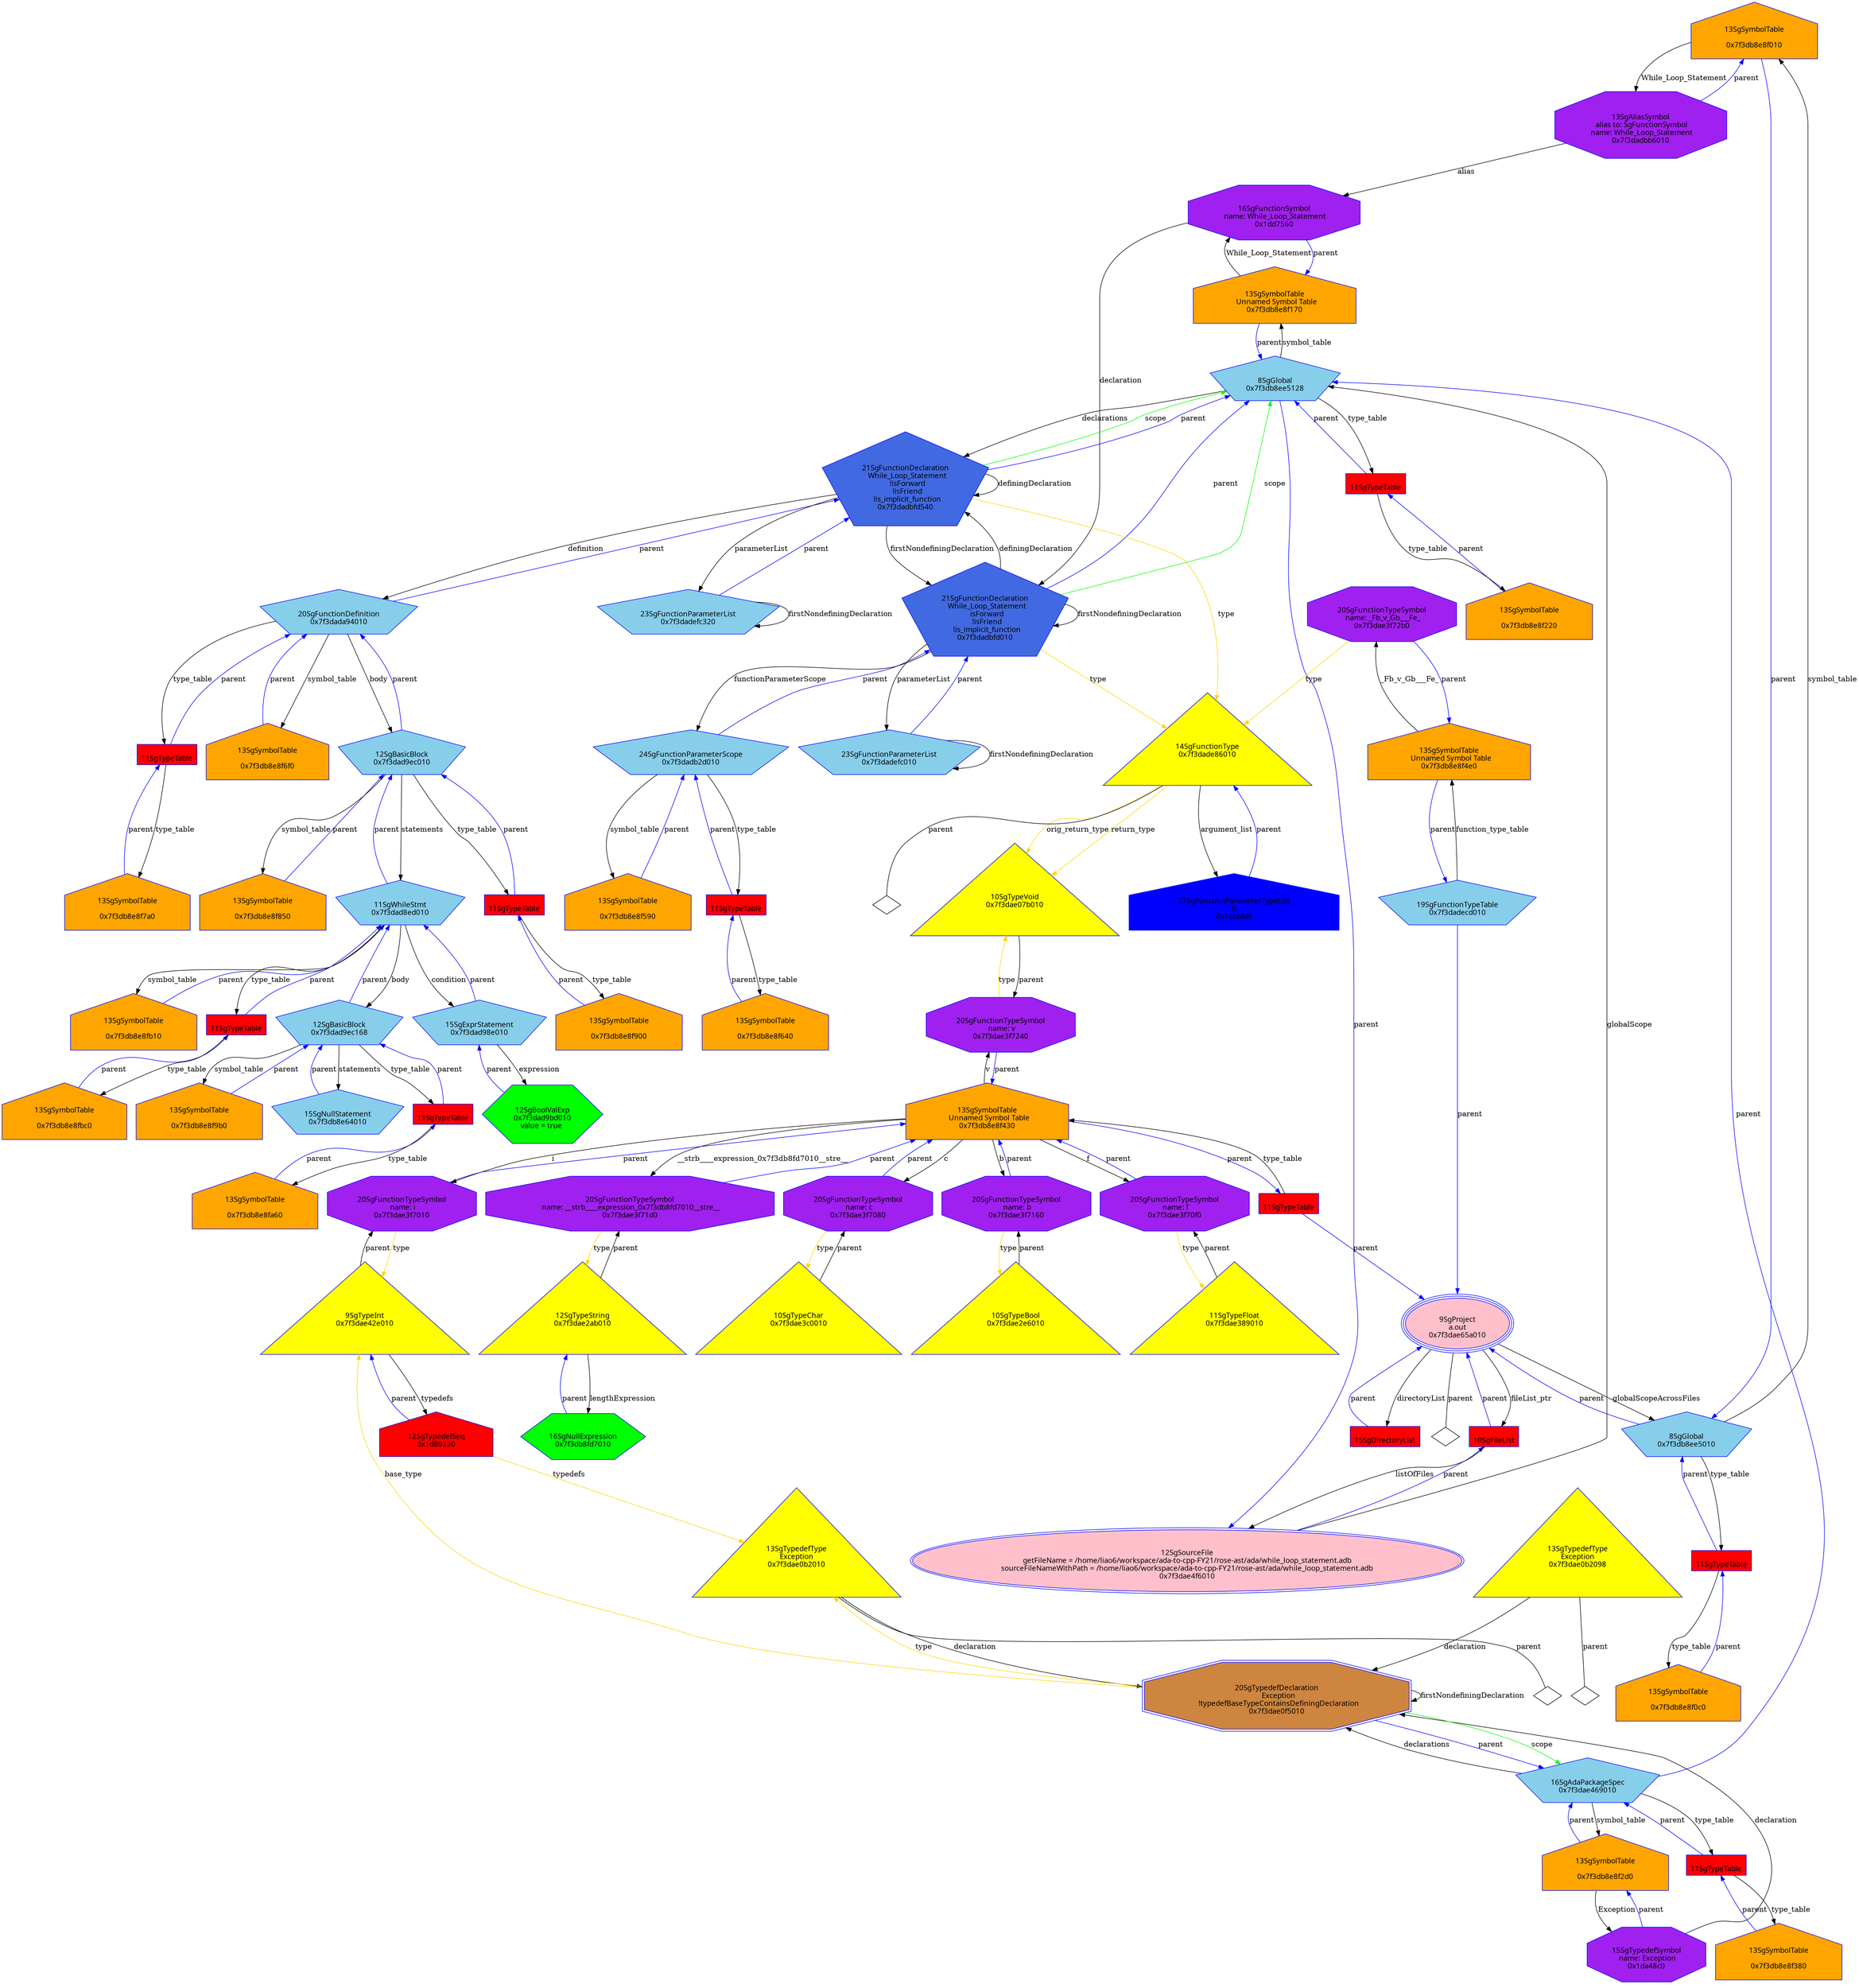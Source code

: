 digraph "Gwhile_loop_statement.adb.dot" {
"0x7f3db8e8f010"[label="\n13SgSymbolTable\n  \n  0x7f3db8e8f010  " shape=house,regular=0,URL="\N",tooltip="more info at \N",sides=5,peripheries=1,color="blue",fillcolor=orange,fontname="7x13bold",fontcolor=black,style=filled];
"0x7f3db8e8f010" -> "0x7f3dadbb6010"[label="While_Loop_Statement" dir=forward ];
"0x7f3db8e8f010" -> "0x7f3db8ee5010"[label="parent" color="blue" dir=forward ];
"0x7f3db8e8f0c0"[label="\n13SgSymbolTable\n  \n  0x7f3db8e8f0c0  " shape=house,regular=0,URL="\N",tooltip="more info at \N",sides=5,peripheries=1,color="blue",fillcolor=orange,fontname="7x13bold",fontcolor=black,style=filled];
"0x7f3db8e8f0c0" -> "0x1ce6a20"[label="parent" color="blue" dir=forward ];
"0x7f3db8e8f170"[label="\n13SgSymbolTable\n  Unnamed Symbol Table\n  0x7f3db8e8f170  " shape=house,regular=0,URL="\N",tooltip="more info at \N",sides=5,peripheries=1,color="blue",fillcolor=orange,fontname="7x13bold",fontcolor=black,style=filled];
"0x7f3db8e8f170" -> "0x1dd7560"[label="While_Loop_Statement" dir=forward ];
"0x7f3db8e8f170" -> "0x7f3db8ee5128"[label="parent" color="blue" dir=forward ];
"0x7f3db8e8f220"[label="\n13SgSymbolTable\n  \n  0x7f3db8e8f220  " shape=house,regular=0,URL="\N",tooltip="more info at \N",sides=5,peripheries=1,color="blue",fillcolor=orange,fontname="7x13bold",fontcolor=black,style=filled];
"0x7f3db8e8f220" -> "0x1ce6a48"[label="parent" color="blue" dir=forward ];
"0x7f3db8e8f2d0"[label="\n13SgSymbolTable\n  \n  0x7f3db8e8f2d0  " shape=house,regular=0,URL="\N",tooltip="more info at \N",sides=5,peripheries=1,color="blue",fillcolor=orange,fontname="7x13bold",fontcolor=black,style=filled];
"0x7f3db8e8f2d0" -> "0x1da48c0"[label="Exception" dir=forward ];
"0x7f3db8e8f2d0" -> "0x7f3dae469010"[label="parent" color="blue" dir=forward ];
"0x7f3db8e8f380"[label="\n13SgSymbolTable\n  \n  0x7f3db8e8f380  " shape=house,regular=0,URL="\N",tooltip="more info at \N",sides=5,peripheries=1,color="blue",fillcolor=orange,fontname="7x13bold",fontcolor=black,style=filled];
"0x7f3db8e8f380" -> "0x1ce6a70"[label="parent" color="blue" dir=forward ];
"0x7f3db8e8f430"[label="\n13SgSymbolTable\n  Unnamed Symbol Table\n  0x7f3db8e8f430  " shape=house,regular=0,URL="\N",tooltip="more info at \N",sides=5,peripheries=1,color="blue",fillcolor=orange,fontname="7x13bold",fontcolor=black,style=filled];
"0x7f3db8e8f430" -> "0x7f3dae3f7240"[label="v" dir=forward ];
"0x7f3db8e8f430" -> "0x7f3dae3f71d0"[label="__strb____expression_0x7f3db8fd7010__stre__" dir=forward ];
"0x7f3db8e8f430" -> "0x7f3dae3f7160"[label="b" dir=forward ];
"0x7f3db8e8f430" -> "0x7f3dae3f70f0"[label="f" dir=forward ];
"0x7f3db8e8f430" -> "0x7f3dae3f7080"[label="c" dir=forward ];
"0x7f3db8e8f430" -> "0x7f3dae3f7010"[label="i" dir=forward ];
"0x7f3db8e8f430" -> "0x1ce6a98"[label="parent" color="blue" dir=forward ];
"0x7f3db8e8f4e0"[label="\n13SgSymbolTable\n  Unnamed Symbol Table\n  0x7f3db8e8f4e0  " shape=house,regular=0,URL="\N",tooltip="more info at \N",sides=5,peripheries=1,color="blue",fillcolor=orange,fontname="7x13bold",fontcolor=black,style=filled];
"0x7f3db8e8f4e0" -> "0x7f3dae3f72b0"[label="_Fb_v_Gb___Fe_" dir=forward ];
"0x7f3db8e8f4e0" -> "0x7f3dadecd010"[label="parent" color="blue" dir=forward ];
"0x7f3db8e8f590"[label="\n13SgSymbolTable\n  \n  0x7f3db8e8f590  " shape=house,regular=0,URL="\N",tooltip="more info at \N",sides=5,peripheries=1,color="blue",fillcolor=orange,fontname="7x13bold",fontcolor=black,style=filled];
"0x7f3db8e8f590" -> "0x7f3dadb2d010"[label="parent" color="blue" dir=forward ];
"0x7f3db8e8f640"[label="\n13SgSymbolTable\n  \n  0x7f3db8e8f640  " shape=house,regular=0,URL="\N",tooltip="more info at \N",sides=5,peripheries=1,color="blue",fillcolor=orange,fontname="7x13bold",fontcolor=black,style=filled];
"0x7f3db8e8f640" -> "0x1ce6ac0"[label="parent" color="blue" dir=forward ];
"0x7f3db8e8f6f0"[label="\n13SgSymbolTable\n  \n  0x7f3db8e8f6f0  " shape=house,regular=0,URL="\N",tooltip="more info at \N",sides=5,peripheries=1,color="blue",fillcolor=orange,fontname="7x13bold",fontcolor=black,style=filled];
"0x7f3db8e8f6f0" -> "0x7f3dada94010"[label="parent" color="blue" dir=forward ];
"0x7f3db8e8f7a0"[label="\n13SgSymbolTable\n  \n  0x7f3db8e8f7a0  " shape=house,regular=0,URL="\N",tooltip="more info at \N",sides=5,peripheries=1,color="blue",fillcolor=orange,fontname="7x13bold",fontcolor=black,style=filled];
"0x7f3db8e8f7a0" -> "0x1ce6ae8"[label="parent" color="blue" dir=forward ];
"0x7f3db8e8f850"[label="\n13SgSymbolTable\n  \n  0x7f3db8e8f850  " shape=house,regular=0,URL="\N",tooltip="more info at \N",sides=5,peripheries=1,color="blue",fillcolor=orange,fontname="7x13bold",fontcolor=black,style=filled];
"0x7f3db8e8f850" -> "0x7f3dad9ec010"[label="parent" color="blue" dir=forward ];
"0x7f3db8e8f900"[label="\n13SgSymbolTable\n  \n  0x7f3db8e8f900  " shape=house,regular=0,URL="\N",tooltip="more info at \N",sides=5,peripheries=1,color="blue",fillcolor=orange,fontname="7x13bold",fontcolor=black,style=filled];
"0x7f3db8e8f900" -> "0x1ce6b10"[label="parent" color="blue" dir=forward ];
"0x7f3db8e8f9b0"[label="\n13SgSymbolTable\n  \n  0x7f3db8e8f9b0  " shape=house,regular=0,URL="\N",tooltip="more info at \N",sides=5,peripheries=1,color="blue",fillcolor=orange,fontname="7x13bold",fontcolor=black,style=filled];
"0x7f3db8e8f9b0" -> "0x7f3dad9ec168"[label="parent" color="blue" dir=forward ];
"0x7f3db8e8fa60"[label="\n13SgSymbolTable\n  \n  0x7f3db8e8fa60  " shape=house,regular=0,URL="\N",tooltip="more info at \N",sides=5,peripheries=1,color="blue",fillcolor=orange,fontname="7x13bold",fontcolor=black,style=filled];
"0x7f3db8e8fa60" -> "0x1ce6b38"[label="parent" color="blue" dir=forward ];
"0x7f3db8e8fb10"[label="\n13SgSymbolTable\n  \n  0x7f3db8e8fb10  " shape=house,regular=0,URL="\N",tooltip="more info at \N",sides=5,peripheries=1,color="blue",fillcolor=orange,fontname="7x13bold",fontcolor=black,style=filled];
"0x7f3db8e8fb10" -> "0x7f3dad8ed010"[label="parent" color="blue" dir=forward ];
"0x7f3db8e8fbc0"[label="\n13SgSymbolTable\n  \n  0x7f3db8e8fbc0  " shape=house,regular=0,URL="\N",tooltip="more info at \N",sides=5,peripheries=1,color="blue",fillcolor=orange,fontname="7x13bold",fontcolor=black,style=filled];
"0x7f3db8e8fbc0" -> "0x1ce6b60"[label="parent" color="blue" dir=forward ];
"0x7f3dae4f6010"[label="\n12SgSourceFile\n  getFileName = /home/liao6/workspace/ada-to-cpp-FY21/rose-ast/ada/while_loop_statement.adb  \n  sourceFileNameWithPath = /home/liao6/workspace/ada-to-cpp-FY21/rose-ast/ada/while_loop_statement.adb  \n  0x7f3dae4f6010  " shape=ellipse,regular=0,URL="\N",tooltip="more info at \N",sides=5,peripheries=2,color="blue",fillcolor=pink,fontname="7x13bold",fontcolor=black,style=filled];
"0x7f3dae4f6010" -> "0x7f3db8ee5128"[label="globalScope" dir=forward ];
"0x7f3dae4f6010" -> "0x1cabfc0"[label="parent" color="blue" dir=forward ];
"0x1cabfc0"[label="\n10SgFileList" shape=polygon,regular=0,URL="\N",tooltip="more info at \N",sides=4,peripheries=1,color="blue",fillcolor=red,fontname="7x13bold",fontcolor=black,style=filled];
"0x1cabfc0" -> "0x7f3dae4f6010"[label="listOfFiles" dir=forward ];
"0x1cabfc0" -> "0x7f3dae65a010"[label="parent" color="blue" dir=forward ];
"0x1ccb3d0"[label="\n15SgDirectoryList" shape=polygon,regular=0,URL="\N",tooltip="more info at \N",sides=4,peripheries=1,color="blue",fillcolor=red,fontname="7x13bold",fontcolor=black,style=filled];
"0x1ccb3d0" -> "0x7f3dae65a010"[label="parent" color="blue" dir=forward ];
"0x7f3dae65a010"[label="\n9SgProject\n  a.out  \n  0x7f3dae65a010  " shape=ellipse,regular=0,URL="\N",tooltip="more info at \N",sides=5,peripheries=3,color="blue",fillcolor=pink,fontname="7x13bold",fontcolor=black,style=filled];
"0x7f3dae65a010" -> "0x1cabfc0"[label="fileList_ptr" dir=forward ];
"0x7f3dae65a010" -> "0x1ccb3d0"[label="directoryList" dir=forward ];
"0x7f3dae65a010" -> "0x7f3db8ee5010"[label="globalScopeAcrossFiles" dir=forward ];
"0x7f3dae65a010" -> "0x7f3dae65a010__parent__null"[label="parent" dir=none ];
"0x7f3dae65a010__parent__null"[label="" shape=diamond ];
"0x1d89330"[label="\n12SgTypedefSeq\n  0x1d89330  " shape=house,regular=0,URL="\N",tooltip="more info at \N",sides=5,peripheries=1,color="blue",fillcolor=red,fontname="7x13bold",fontcolor=black,style=filled];
"0x1d89330" -> "0x7f3dae0b2010"[label="typedefs" color="gold1" dir=forward ];
"0x1d89330" -> "0x7f3dae42e010"[label="parent" color="blue" dir=forward ];
"0x1dbbfd0"[label="\n27SgFunctionParameterTypeList\n  0  \n  0x1dbbfd0  " shape=house,regular=0,URL="\N",tooltip="more info at \N",sides=5,peripheries=1,color="blue",fillcolor=blue,fontname="7x13bold",fontcolor=black,style=filled];
"0x1dbbfd0" -> "0x7f3dade86010"[label="parent" color="blue" dir=forward ];
"0x1ce6a20"[label="\n11SgTypeTable" shape=polygon,regular=0,URL="\N",tooltip="more info at \N",sides=4,peripheries=1,color="blue",fillcolor=red,fontname="7x13bold",fontcolor=black,style=filled];
"0x1ce6a20" -> "0x7f3db8e8f0c0"[label="type_table" dir=forward ];
"0x1ce6a20" -> "0x7f3db8ee5010"[label="parent" color="blue" dir=forward ];
"0x1ce6a48"[label="\n11SgTypeTable" shape=polygon,regular=0,URL="\N",tooltip="more info at \N",sides=4,peripheries=1,color="blue",fillcolor=red,fontname="7x13bold",fontcolor=black,style=filled];
"0x1ce6a48" -> "0x7f3db8e8f220"[label="type_table" dir=forward ];
"0x1ce6a48" -> "0x7f3db8ee5128"[label="parent" color="blue" dir=forward ];
"0x1ce6a70"[label="\n11SgTypeTable" shape=polygon,regular=0,URL="\N",tooltip="more info at \N",sides=4,peripheries=1,color="blue",fillcolor=red,fontname="7x13bold",fontcolor=black,style=filled];
"0x1ce6a70" -> "0x7f3db8e8f380"[label="type_table" dir=forward ];
"0x1ce6a70" -> "0x7f3dae469010"[label="parent" color="blue" dir=forward ];
"0x1ce6a98"[label="\n11SgTypeTable" shape=polygon,regular=0,URL="\N",tooltip="more info at \N",sides=4,peripheries=1,color="blue",fillcolor=red,fontname="7x13bold",fontcolor=black,style=filled];
"0x1ce6a98" -> "0x7f3db8e8f430"[label="type_table" dir=forward ];
"0x1ce6a98" -> "0x7f3dae65a010"[label="parent" color="blue" dir=forward ];
"0x1ce6ac0"[label="\n11SgTypeTable" shape=polygon,regular=0,URL="\N",tooltip="more info at \N",sides=4,peripheries=1,color="blue",fillcolor=red,fontname="7x13bold",fontcolor=black,style=filled];
"0x1ce6ac0" -> "0x7f3db8e8f640"[label="type_table" dir=forward ];
"0x1ce6ac0" -> "0x7f3dadb2d010"[label="parent" color="blue" dir=forward ];
"0x1ce6ae8"[label="\n11SgTypeTable" shape=polygon,regular=0,URL="\N",tooltip="more info at \N",sides=4,peripheries=1,color="blue",fillcolor=red,fontname="7x13bold",fontcolor=black,style=filled];
"0x1ce6ae8" -> "0x7f3db8e8f7a0"[label="type_table" dir=forward ];
"0x1ce6ae8" -> "0x7f3dada94010"[label="parent" color="blue" dir=forward ];
"0x1ce6b10"[label="\n11SgTypeTable" shape=polygon,regular=0,URL="\N",tooltip="more info at \N",sides=4,peripheries=1,color="blue",fillcolor=red,fontname="7x13bold",fontcolor=black,style=filled];
"0x1ce6b10" -> "0x7f3db8e8f900"[label="type_table" dir=forward ];
"0x1ce6b10" -> "0x7f3dad9ec010"[label="parent" color="blue" dir=forward ];
"0x1ce6b38"[label="\n11SgTypeTable" shape=polygon,regular=0,URL="\N",tooltip="more info at \N",sides=4,peripheries=1,color="blue",fillcolor=red,fontname="7x13bold",fontcolor=black,style=filled];
"0x1ce6b38" -> "0x7f3db8e8fa60"[label="type_table" dir=forward ];
"0x1ce6b38" -> "0x7f3dad9ec168"[label="parent" color="blue" dir=forward ];
"0x1ce6b60"[label="\n11SgTypeTable" shape=polygon,regular=0,URL="\N",tooltip="more info at \N",sides=4,peripheries=1,color="blue",fillcolor=red,fontname="7x13bold",fontcolor=black,style=filled];
"0x1ce6b60" -> "0x7f3db8e8fbc0"[label="type_table" dir=forward ];
"0x1ce6b60" -> "0x7f3dad8ed010"[label="parent" color="blue" dir=forward ];
"0x7f3dae3c0010"[label="\n10SgTypeChar\n  0x7f3dae3c0010  \n   \n   " shape=polygon,regular=0,URL="\N",tooltip="more info at \N",sides=3,peripheries=1,color="blue",fillcolor=yellow,fontname="7x13bold",fontcolor=black,style=filled];
"0x7f3dae3c0010" -> "0x7f3dae3f7080"[label="parent" dir=forward ];
"0x7f3dae42e010"[label="\n9SgTypeInt\n  0x7f3dae42e010  \n   \n   " shape=polygon,regular=0,URL="\N",tooltip="more info at \N",sides=3,peripheries=1,color="blue",fillcolor=yellow,fontname="7x13bold",fontcolor=black,style=filled];
"0x7f3dae42e010" -> "0x1d89330"[label="typedefs" dir=forward ];
"0x7f3dae42e010" -> "0x7f3dae3f7010"[label="parent" dir=forward ];
"0x7f3dae07b010"[label="\n10SgTypeVoid\n  0x7f3dae07b010  \n   \n   " shape=polygon,regular=0,URL="\N",tooltip="more info at \N",sides=3,peripheries=1,color="blue",fillcolor=yellow,fontname="7x13bold",fontcolor=black,style=filled];
"0x7f3dae07b010" -> "0x7f3dae3f7240"[label="parent" dir=forward ];
"0x7f3dae389010"[label="\n11SgTypeFloat\n  0x7f3dae389010  \n   \n   " shape=polygon,regular=0,URL="\N",tooltip="more info at \N",sides=3,peripheries=1,color="blue",fillcolor=yellow,fontname="7x13bold",fontcolor=black,style=filled];
"0x7f3dae389010" -> "0x7f3dae3f70f0"[label="parent" dir=forward ];
"0x7f3dae2ab010"[label="\n12SgTypeString\n  0x7f3dae2ab010  \n   \n   " shape=polygon,regular=0,URL="\N",tooltip="more info at \N",sides=3,peripheries=1,color="blue",fillcolor=yellow,fontname="7x13bold",fontcolor=black,style=filled];
"0x7f3dae2ab010" -> "0x7f3db8fd7010"[label="lengthExpression" dir=forward ];
"0x7f3dae2ab010" -> "0x7f3dae3f71d0"[label="parent" dir=forward ];
"0x7f3dae2e6010"[label="\n10SgTypeBool\n  0x7f3dae2e6010  \n   \n   " shape=polygon,regular=0,URL="\N",tooltip="more info at \N",sides=3,peripheries=1,color="blue",fillcolor=yellow,fontname="7x13bold",fontcolor=black,style=filled];
"0x7f3dae2e6010" -> "0x7f3dae3f7160"[label="parent" dir=forward ];
"0x7f3dae0b2010"[label="\n13SgTypedefType\nException\n  0x7f3dae0b2010  \n   \n   " shape=polygon,regular=0,URL="\N",tooltip="more info at \N",sides=3,peripheries=1,color="blue",fillcolor=yellow,fontname="7x13bold",fontcolor=black,style=filled];
"0x7f3dae0b2010" -> "0x7f3dae0f5010"[label="declaration" dir=forward ];
"0x7f3dae0b2010" -> "0x7f3dae0b2010__parent__null"[label="parent" dir=none ];
"0x7f3dae0b2010__parent__null"[label="" shape=diamond ];
"0x7f3dae0b2098"[label="\n13SgTypedefType\nException\n  0x7f3dae0b2098  \n   \n   " shape=polygon,regular=0,URL="\N",tooltip="more info at \N",sides=3,peripheries=1,color="blue",fillcolor=yellow,fontname="7x13bold",fontcolor=black,style=filled];
"0x7f3dae0b2098" -> "0x7f3dae0f5010"[label="declaration" dir=forward ];
"0x7f3dae0b2098" -> "0x7f3dae0b2098__parent__null"[label="parent" dir=none ];
"0x7f3dae0b2098__parent__null"[label="" shape=diamond ];
"0x7f3dade86010"[label="\n14SgFunctionType\n  0x7f3dade86010  \n   \n   " shape=polygon,regular=0,URL="\N",tooltip="more info at \N",sides=3,peripheries=1,color="blue",fillcolor=yellow,fontname="7x13bold",fontcolor=black,style=filled];
"0x7f3dade86010" -> "0x7f3dae07b010"[label="return_type" color="gold1" dir=forward ];
"0x7f3dade86010" -> "0x7f3dae07b010"[label="orig_return_type" color="gold1" dir=forward ];
"0x7f3dade86010" -> "0x1dbbfd0"[label="argument_list" dir=forward ];
"0x7f3dade86010" -> "0x7f3dade86010__parent__null"[label="parent" dir=none ];
"0x7f3dade86010__parent__null"[label="" shape=diamond ];
"0x7f3dadefc010"[label="\n23SgFunctionParameterList\n  0x7f3dadefc010  " shape=polygon,regular=0,URL="\N",tooltip="more info at \N",sides=5,peripheries=1,color="blue",fillcolor=skyblue,fontname="7x13bold",fontcolor=black,style=filled];
"0x7f3dadefc010" -> "0x7f3dadefc010"[label="firstNondefiningDeclaration" dir=forward ];
"0x7f3dadefc010" -> "0x7f3dadbfd010"[label="parent" color="blue" dir=forward ];
"0x7f3dadefc320"[label="\n23SgFunctionParameterList\n  0x7f3dadefc320  " shape=polygon,regular=0,URL="\N",tooltip="more info at \N",sides=5,peripheries=1,color="blue",fillcolor=skyblue,fontname="7x13bold",fontcolor=black,style=filled];
"0x7f3dadefc320" -> "0x7f3dadefc320"[label="firstNondefiningDeclaration" dir=forward ];
"0x7f3dadefc320" -> "0x7f3dadbfd540"[label="parent" color="blue" dir=forward ];
"0x7f3dad9ec010"[label="\n12SgBasicBlock\n  0x7f3dad9ec010  " shape=polygon,regular=0,URL="\N",tooltip="more info at \N",sides=5,peripheries=1,color="blue",fillcolor=skyblue,fontname="7x13bold",fontcolor=black,style=filled];
"0x7f3dad9ec010" -> "0x7f3dad8ed010"[label="statements" dir=forward ];
"0x7f3dad9ec010" -> "0x7f3db8e8f850"[label="symbol_table" dir=forward ];
"0x7f3dad9ec010" -> "0x1ce6b10"[label="type_table" dir=forward ];
"0x7f3dad9ec010" -> "0x7f3dada94010"[label="parent" color="blue" dir=forward ];
"0x7f3dad9ec168"[label="\n12SgBasicBlock\n  0x7f3dad9ec168  " shape=polygon,regular=0,URL="\N",tooltip="more info at \N",sides=5,peripheries=1,color="blue",fillcolor=skyblue,fontname="7x13bold",fontcolor=black,style=filled];
"0x7f3dad9ec168" -> "0x7f3db8e64010"[label="statements" dir=forward ];
"0x7f3dad9ec168" -> "0x7f3db8e8f9b0"[label="symbol_table" dir=forward ];
"0x7f3dad9ec168" -> "0x1ce6b38"[label="type_table" dir=forward ];
"0x7f3dad9ec168" -> "0x7f3dad8ed010"[label="parent" color="blue" dir=forward ];
"0x7f3db8ee5010"[label="\n8SgGlobal\n  0x7f3db8ee5010  " shape=polygon,regular=0,URL="\N",tooltip="more info at \N",sides=5,peripheries=1,color="blue",fillcolor=skyblue,fontname="7x13bold",fontcolor=black,style=filled];
"0x7f3db8ee5010" -> "0x7f3db8e8f010"[label="symbol_table" dir=forward ];
"0x7f3db8ee5010" -> "0x1ce6a20"[label="type_table" dir=forward ];
"0x7f3db8ee5010" -> "0x7f3dae65a010"[label="parent" color="blue" dir=forward ];
"0x7f3db8ee5128"[label="\n8SgGlobal\n  0x7f3db8ee5128  " shape=polygon,regular=0,URL="\N",tooltip="more info at \N",sides=5,peripheries=1,color="blue",fillcolor=skyblue,fontname="7x13bold",fontcolor=black,style=filled];
"0x7f3db8ee5128" -> "0x7f3dadbfd540"[label="declarations" dir=forward ];
"0x7f3db8ee5128" -> "0x7f3db8e8f170"[label="symbol_table" dir=forward ];
"0x7f3db8ee5128" -> "0x1ce6a48"[label="type_table" dir=forward ];
"0x7f3db8ee5128" -> "0x7f3dae4f6010"[label="parent" color="blue" dir=forward ];
"0x7f3dad8ed010"[label="\n11SgWhileStmt\n  0x7f3dad8ed010  " shape=polygon,regular=0,URL="\N",tooltip="more info at \N",sides=5,peripheries=1,color="blue",fillcolor=skyblue,fontname="7x13bold",fontcolor=black,style=filled];
"0x7f3dad8ed010" -> "0x7f3dad98e010"[label="condition" dir=forward ];
"0x7f3dad8ed010" -> "0x7f3dad9ec168"[label="body" dir=forward ];
"0x7f3dad8ed010" -> "0x7f3db8e8fb10"[label="symbol_table" dir=forward ];
"0x7f3dad8ed010" -> "0x1ce6b60"[label="type_table" dir=forward ];
"0x7f3dad8ed010" -> "0x7f3dad9ec010"[label="parent" color="blue" dir=forward ];
"0x7f3dadb2d010"[label="\n24SgFunctionParameterScope\n  0x7f3dadb2d010  " shape=polygon,regular=0,URL="\N",tooltip="more info at \N",sides=5,peripheries=1,color="blue",fillcolor=skyblue,fontname="7x13bold",fontcolor=black,style=filled];
"0x7f3dadb2d010" -> "0x7f3db8e8f590"[label="symbol_table" dir=forward ];
"0x7f3dadb2d010" -> "0x1ce6ac0"[label="type_table" dir=forward ];
"0x7f3dadb2d010" -> "0x7f3dadbfd010"[label="parent" color="blue" dir=forward ];
"0x7f3dadecd010"[label="\n19SgFunctionTypeTable\n  0x7f3dadecd010  " shape=polygon,regular=0,URL="\N",tooltip="more info at \N",sides=5,peripheries=1,color="blue",fillcolor=skyblue,fontname="7x13bold",fontcolor=black,style=filled];
"0x7f3dadecd010" -> "0x7f3db8e8f4e0"[label="function_type_table" dir=forward ];
"0x7f3dadecd010" -> "0x7f3dae65a010"[label="parent" color="blue" dir=forward ];
"0x7f3dad98e010"[label="\n15SgExprStatement\n  0x7f3dad98e010  " shape=polygon,regular=0,URL="\N",tooltip="more info at \N",sides=5,peripheries=1,color="blue",fillcolor=skyblue,fontname="7x13bold",fontcolor=black,style=filled];
"0x7f3dad98e010" -> "0x7f3dad9bd010"[label="expression" dir=forward ];
"0x7f3dad98e010" -> "0x7f3dad8ed010"[label="parent" color="blue" dir=forward ];
"0x7f3dae0f5010"[label="\n20SgTypedefDeclaration\n  Exception\n  !typedefBaseTypeContainsDefiningDeclaration\n  0x7f3dae0f5010  " shape=polygon,regular=0,URL="\N",tooltip="more info at \N",sides=8,peripheries=2,color="blue",fillcolor=peru,fontname="7x13bold",fontcolor=black,style=filled];
"0x7f3dae0f5010" -> "0x7f3dae42e010"[label="base_type" color="gold1" dir=forward ];
"0x7f3dae0f5010" -> "0x7f3dae0b2010"[label="type" color="gold1" dir=forward ];
"0x7f3dae0f5010" -> "0x7f3dae469010"[label="scope" color="green" dir=forward ];
"0x7f3dae0f5010" -> "0x7f3dae0f5010"[label="firstNondefiningDeclaration" dir=forward ];
"0x7f3dae0f5010" -> "0x7f3dae469010"[label="parent" color="blue" dir=forward ];
"0x7f3db8e64010"[label="\n15SgNullStatement\n  0x7f3db8e64010  " shape=polygon,regular=0,URL="\N",tooltip="more info at \N",sides=5,peripheries=1,color="blue",fillcolor=skyblue,fontname="7x13bold",fontcolor=black,style=filled];
"0x7f3db8e64010" -> "0x7f3dad9ec168"[label="parent" color="blue" dir=forward ];
"0x7f3dada94010"[label="\n20SgFunctionDefinition\n  0x7f3dada94010  " shape=polygon,regular=0,URL="\N",tooltip="more info at \N",sides=5,peripheries=1,color="blue",fillcolor=skyblue,fontname="7x13bold",fontcolor=black,style=filled];
"0x7f3dada94010" -> "0x7f3dad9ec010"[label="body" dir=forward ];
"0x7f3dada94010" -> "0x7f3db8e8f6f0"[label="symbol_table" dir=forward ];
"0x7f3dada94010" -> "0x1ce6ae8"[label="type_table" dir=forward ];
"0x7f3dada94010" -> "0x7f3dadbfd540"[label="parent" color="blue" dir=forward ];
"0x7f3dae469010"[label="\n16SgAdaPackageSpec\n  0x7f3dae469010  " shape=polygon,regular=0,URL="\N",tooltip="more info at \N",sides=5,peripheries=1,color="blue",fillcolor=skyblue,fontname="7x13bold",fontcolor=black,style=filled];
"0x7f3dae469010" -> "0x7f3dae0f5010"[label="declarations" dir=forward ];
"0x7f3dae469010" -> "0x7f3db8e8f2d0"[label="symbol_table" dir=forward ];
"0x7f3dae469010" -> "0x1ce6a70"[label="type_table" dir=forward ];
"0x7f3dae469010" -> "0x7f3db8ee5128"[label="parent" color="blue" dir=forward ];
"0x7f3dadbfd010"[label="\n21SgFunctionDeclaration\n  While_Loop_Statement\n  isForward\n  !isFriend\n  !is_implicit_function\n  0x7f3dadbfd010  " shape=polygon,regular=0,URL="\N",tooltip="more info at \N",sides=5,peripheries=1,color="blue",fillcolor=royalblue,fontname="7x13bold",fontcolor=black,style=filled];
"0x7f3dadbfd010" -> "0x7f3dadefc010"[label="parameterList" dir=forward ];
"0x7f3dadbfd010" -> "0x7f3dade86010"[label="type" color="gold1" dir=forward ];
"0x7f3dadbfd010" -> "0x7f3db8ee5128"[label="scope" color="green" dir=forward ];
"0x7f3dadbfd010" -> "0x7f3dadb2d010"[label="functionParameterScope" dir=forward ];
"0x7f3dadbfd010" -> "0x7f3dadbfd540"[label="definingDeclaration" dir=forward ];
"0x7f3dadbfd010" -> "0x7f3dadbfd010"[label="firstNondefiningDeclaration" dir=forward ];
"0x7f3dadbfd010" -> "0x7f3db8ee5128"[label="parent" color="blue" dir=forward ];
"0x7f3dadbfd540"[label="\n21SgFunctionDeclaration\n  While_Loop_Statement\n  !isForward\n  !isFriend\n  !is_implicit_function\n  0x7f3dadbfd540  " shape=polygon,regular=0,URL="\N",tooltip="more info at \N",sides=5,peripheries=1,color="blue",fillcolor=royalblue,fontname="7x13bold",fontcolor=black,style=filled];
"0x7f3dadbfd540" -> "0x7f3dadefc320"[label="parameterList" dir=forward ];
"0x7f3dadbfd540" -> "0x7f3dade86010"[label="type" color="gold1" dir=forward ];
"0x7f3dadbfd540" -> "0x7f3dada94010"[label="definition" dir=forward ];
"0x7f3dadbfd540" -> "0x7f3db8ee5128"[label="scope" color="green" dir=forward ];
"0x7f3dadbfd540" -> "0x7f3dadbfd540"[label="definingDeclaration" dir=forward ];
"0x7f3dadbfd540" -> "0x7f3dadbfd010"[label="firstNondefiningDeclaration" dir=forward ];
"0x7f3dadbfd540" -> "0x7f3db8ee5128"[label="parent" color="blue" dir=forward ];
"0x7f3dad9bd010"[label="\n12SgBoolValExp\n  0x7f3dad9bd010  \n value = true  " shape=polygon,regular=0,URL="\N",tooltip="more info at \N",sides=6,peripheries=1,color="blue",fillcolor=green,fontname="7x13bold",fontcolor=black,style=filled];
"0x7f3dad9bd010" -> "0x7f3dad98e010"[label="parent" color="blue" dir=forward ];
"0x7f3db8fd7010"[label="\n16SgNullExpression\n  0x7f3db8fd7010  " shape=polygon,regular=0,URL="\N",tooltip="more info at \N",sides=6,peripheries=1,color="blue",fillcolor=green,fontname="7x13bold",fontcolor=black,style=filled];
"0x7f3db8fd7010" -> "0x7f3dae2ab010"[label="parent" color="blue" dir=forward ];
"0x7f3dae3f7010"[label="\n20SgFunctionTypeSymbol\n name: i\n  0x7f3dae3f7010  " shape=polygon,regular=0,URL="\N",tooltip="more info at \N",sides=8,peripheries=1,color="blue",fillcolor=purple,fontname="7x13bold",fontcolor=black,style=filled];
"0x7f3dae3f7010" -> "0x7f3dae42e010"[label="type" color="gold1" dir=forward ];
"0x7f3dae3f7010" -> "0x7f3db8e8f430"[label="parent" color="blue" dir=forward ];
"0x7f3dae3f7080"[label="\n20SgFunctionTypeSymbol\n name: c\n  0x7f3dae3f7080  " shape=polygon,regular=0,URL="\N",tooltip="more info at \N",sides=8,peripheries=1,color="blue",fillcolor=purple,fontname="7x13bold",fontcolor=black,style=filled];
"0x7f3dae3f7080" -> "0x7f3dae3c0010"[label="type" color="gold1" dir=forward ];
"0x7f3dae3f7080" -> "0x7f3db8e8f430"[label="parent" color="blue" dir=forward ];
"0x7f3dae3f70f0"[label="\n20SgFunctionTypeSymbol\n name: f\n  0x7f3dae3f70f0  " shape=polygon,regular=0,URL="\N",tooltip="more info at \N",sides=8,peripheries=1,color="blue",fillcolor=purple,fontname="7x13bold",fontcolor=black,style=filled];
"0x7f3dae3f70f0" -> "0x7f3dae389010"[label="type" color="gold1" dir=forward ];
"0x7f3dae3f70f0" -> "0x7f3db8e8f430"[label="parent" color="blue" dir=forward ];
"0x7f3dae3f7160"[label="\n20SgFunctionTypeSymbol\n name: b\n  0x7f3dae3f7160  " shape=polygon,regular=0,URL="\N",tooltip="more info at \N",sides=8,peripheries=1,color="blue",fillcolor=purple,fontname="7x13bold",fontcolor=black,style=filled];
"0x7f3dae3f7160" -> "0x7f3dae2e6010"[label="type" color="gold1" dir=forward ];
"0x7f3dae3f7160" -> "0x7f3db8e8f430"[label="parent" color="blue" dir=forward ];
"0x7f3dae3f71d0"[label="\n20SgFunctionTypeSymbol\n name: __strb____expression_0x7f3db8fd7010__stre__\n  0x7f3dae3f71d0  " shape=polygon,regular=0,URL="\N",tooltip="more info at \N",sides=8,peripheries=1,color="blue",fillcolor=purple,fontname="7x13bold",fontcolor=black,style=filled];
"0x7f3dae3f71d0" -> "0x7f3dae2ab010"[label="type" color="gold1" dir=forward ];
"0x7f3dae3f71d0" -> "0x7f3db8e8f430"[label="parent" color="blue" dir=forward ];
"0x7f3dae3f7240"[label="\n20SgFunctionTypeSymbol\n name: v\n  0x7f3dae3f7240  " shape=polygon,regular=0,URL="\N",tooltip="more info at \N",sides=8,peripheries=1,color="blue",fillcolor=purple,fontname="7x13bold",fontcolor=black,style=filled];
"0x7f3dae3f7240" -> "0x7f3dae07b010"[label="type" color="gold1" dir=forward ];
"0x7f3dae3f7240" -> "0x7f3db8e8f430"[label="parent" color="blue" dir=forward ];
"0x7f3dae3f72b0"[label="\n20SgFunctionTypeSymbol\n name: _Fb_v_Gb___Fe_\n  0x7f3dae3f72b0  " shape=polygon,regular=0,URL="\N",tooltip="more info at \N",sides=8,peripheries=1,color="blue",fillcolor=purple,fontname="7x13bold",fontcolor=black,style=filled];
"0x7f3dae3f72b0" -> "0x7f3dade86010"[label="type" color="gold1" dir=forward ];
"0x7f3dae3f72b0" -> "0x7f3db8e8f4e0"[label="parent" color="blue" dir=forward ];
"0x1da48c0"[label="\n15SgTypedefSymbol\n name: Exception\n  0x1da48c0  " shape=polygon,regular=0,URL="\N",tooltip="more info at \N",sides=8,peripheries=1,color="blue",fillcolor=purple,fontname="7x13bold",fontcolor=black,style=filled];
"0x1da48c0" -> "0x7f3dae0f5010"[label="declaration" dir=forward ];
"0x1da48c0" -> "0x7f3db8e8f2d0"[label="parent" color="blue" dir=forward ];
"0x1dd7560"[label="\n16SgFunctionSymbol\n name: While_Loop_Statement\n  0x1dd7560  " shape=polygon,regular=0,URL="\N",tooltip="more info at \N",sides=8,peripheries=1,color="blue",fillcolor=purple,fontname="7x13bold",fontcolor=black,style=filled];
"0x1dd7560" -> "0x7f3dadbfd010"[label="declaration" dir=forward ];
"0x1dd7560" -> "0x7f3db8e8f170"[label="parent" color="blue" dir=forward ];
"0x7f3dadbb6010"[label="\n13SgAliasSymbol\n alias to: SgFunctionSymbol\n name: While_Loop_Statement\n  0x7f3dadbb6010  " shape=polygon,regular=0,URL="\N",tooltip="more info at \N",sides=8,peripheries=1,color="blue",fillcolor=purple,fontname="7x13bold",fontcolor=black,style=filled];
"0x7f3dadbb6010" -> "0x1dd7560"[label="alias" dir=forward ];
"0x7f3dadbb6010" -> "0x7f3db8e8f010"[label="parent" color="blue" dir=forward ];
}

